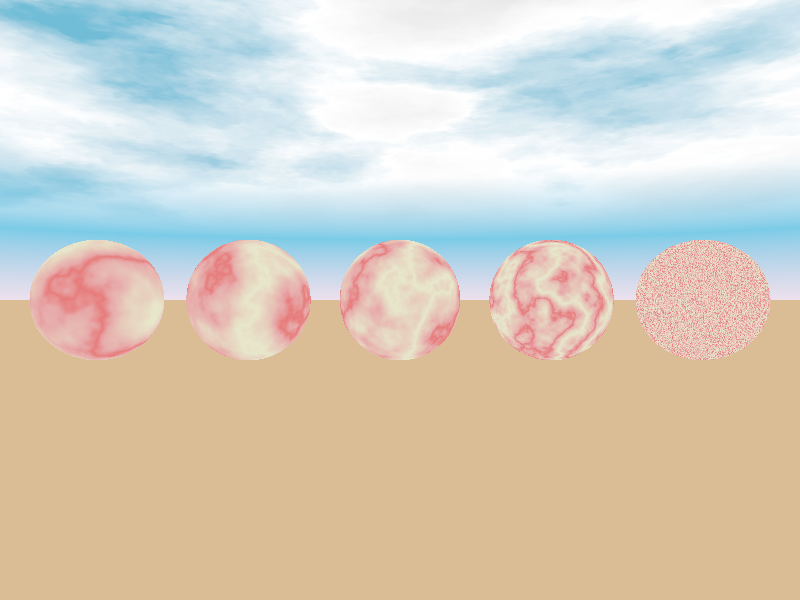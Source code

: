 // 2_texture3.pov

#include "colors.inc"  
#include "skies.inc"  
#include "textures.inc"

              
camera{ 
  location <0.0, 0.0, -4.0> 
  look_at  <0.0, 0.0, 0.0>  
  right x * image_width / image_height 
} 
light_source { 
  <5.0,5.0,-5.0> 
  color rgb <1.0, 1.0, 1.0>
} 
sky_sphere {
  S_Cloud2
}
plane {
  y, -1
  pigment { color rgb <0.7,0.5,0.3> }
}         
sphere {
  <-2, 0, 0>  0.4     
  texture {
    Red_Marble 
    finish { Shiny }
    scale 1.0
  }   
}
sphere {
  <-1, 0, 0>  0.4     
  texture {
     Red_Marble 
    finish { Shiny }
    scale 0.75
  }   
}
sphere {
  <0, 0, 0>  0.4     
  texture {
     Red_Marble  
    finish { Shiny }
    scale 0.50
  }   
}
sphere {
  <1, 0, 0>  0.4     
  texture {
     Red_Marble  
    finish { Shiny }
    scale 0.25
  }   
}
sphere {
  <2, 0, 0>  0.4     
  texture {
    Red_Marble  
    finish { Shiny }
    scale 0.01
  }   
}